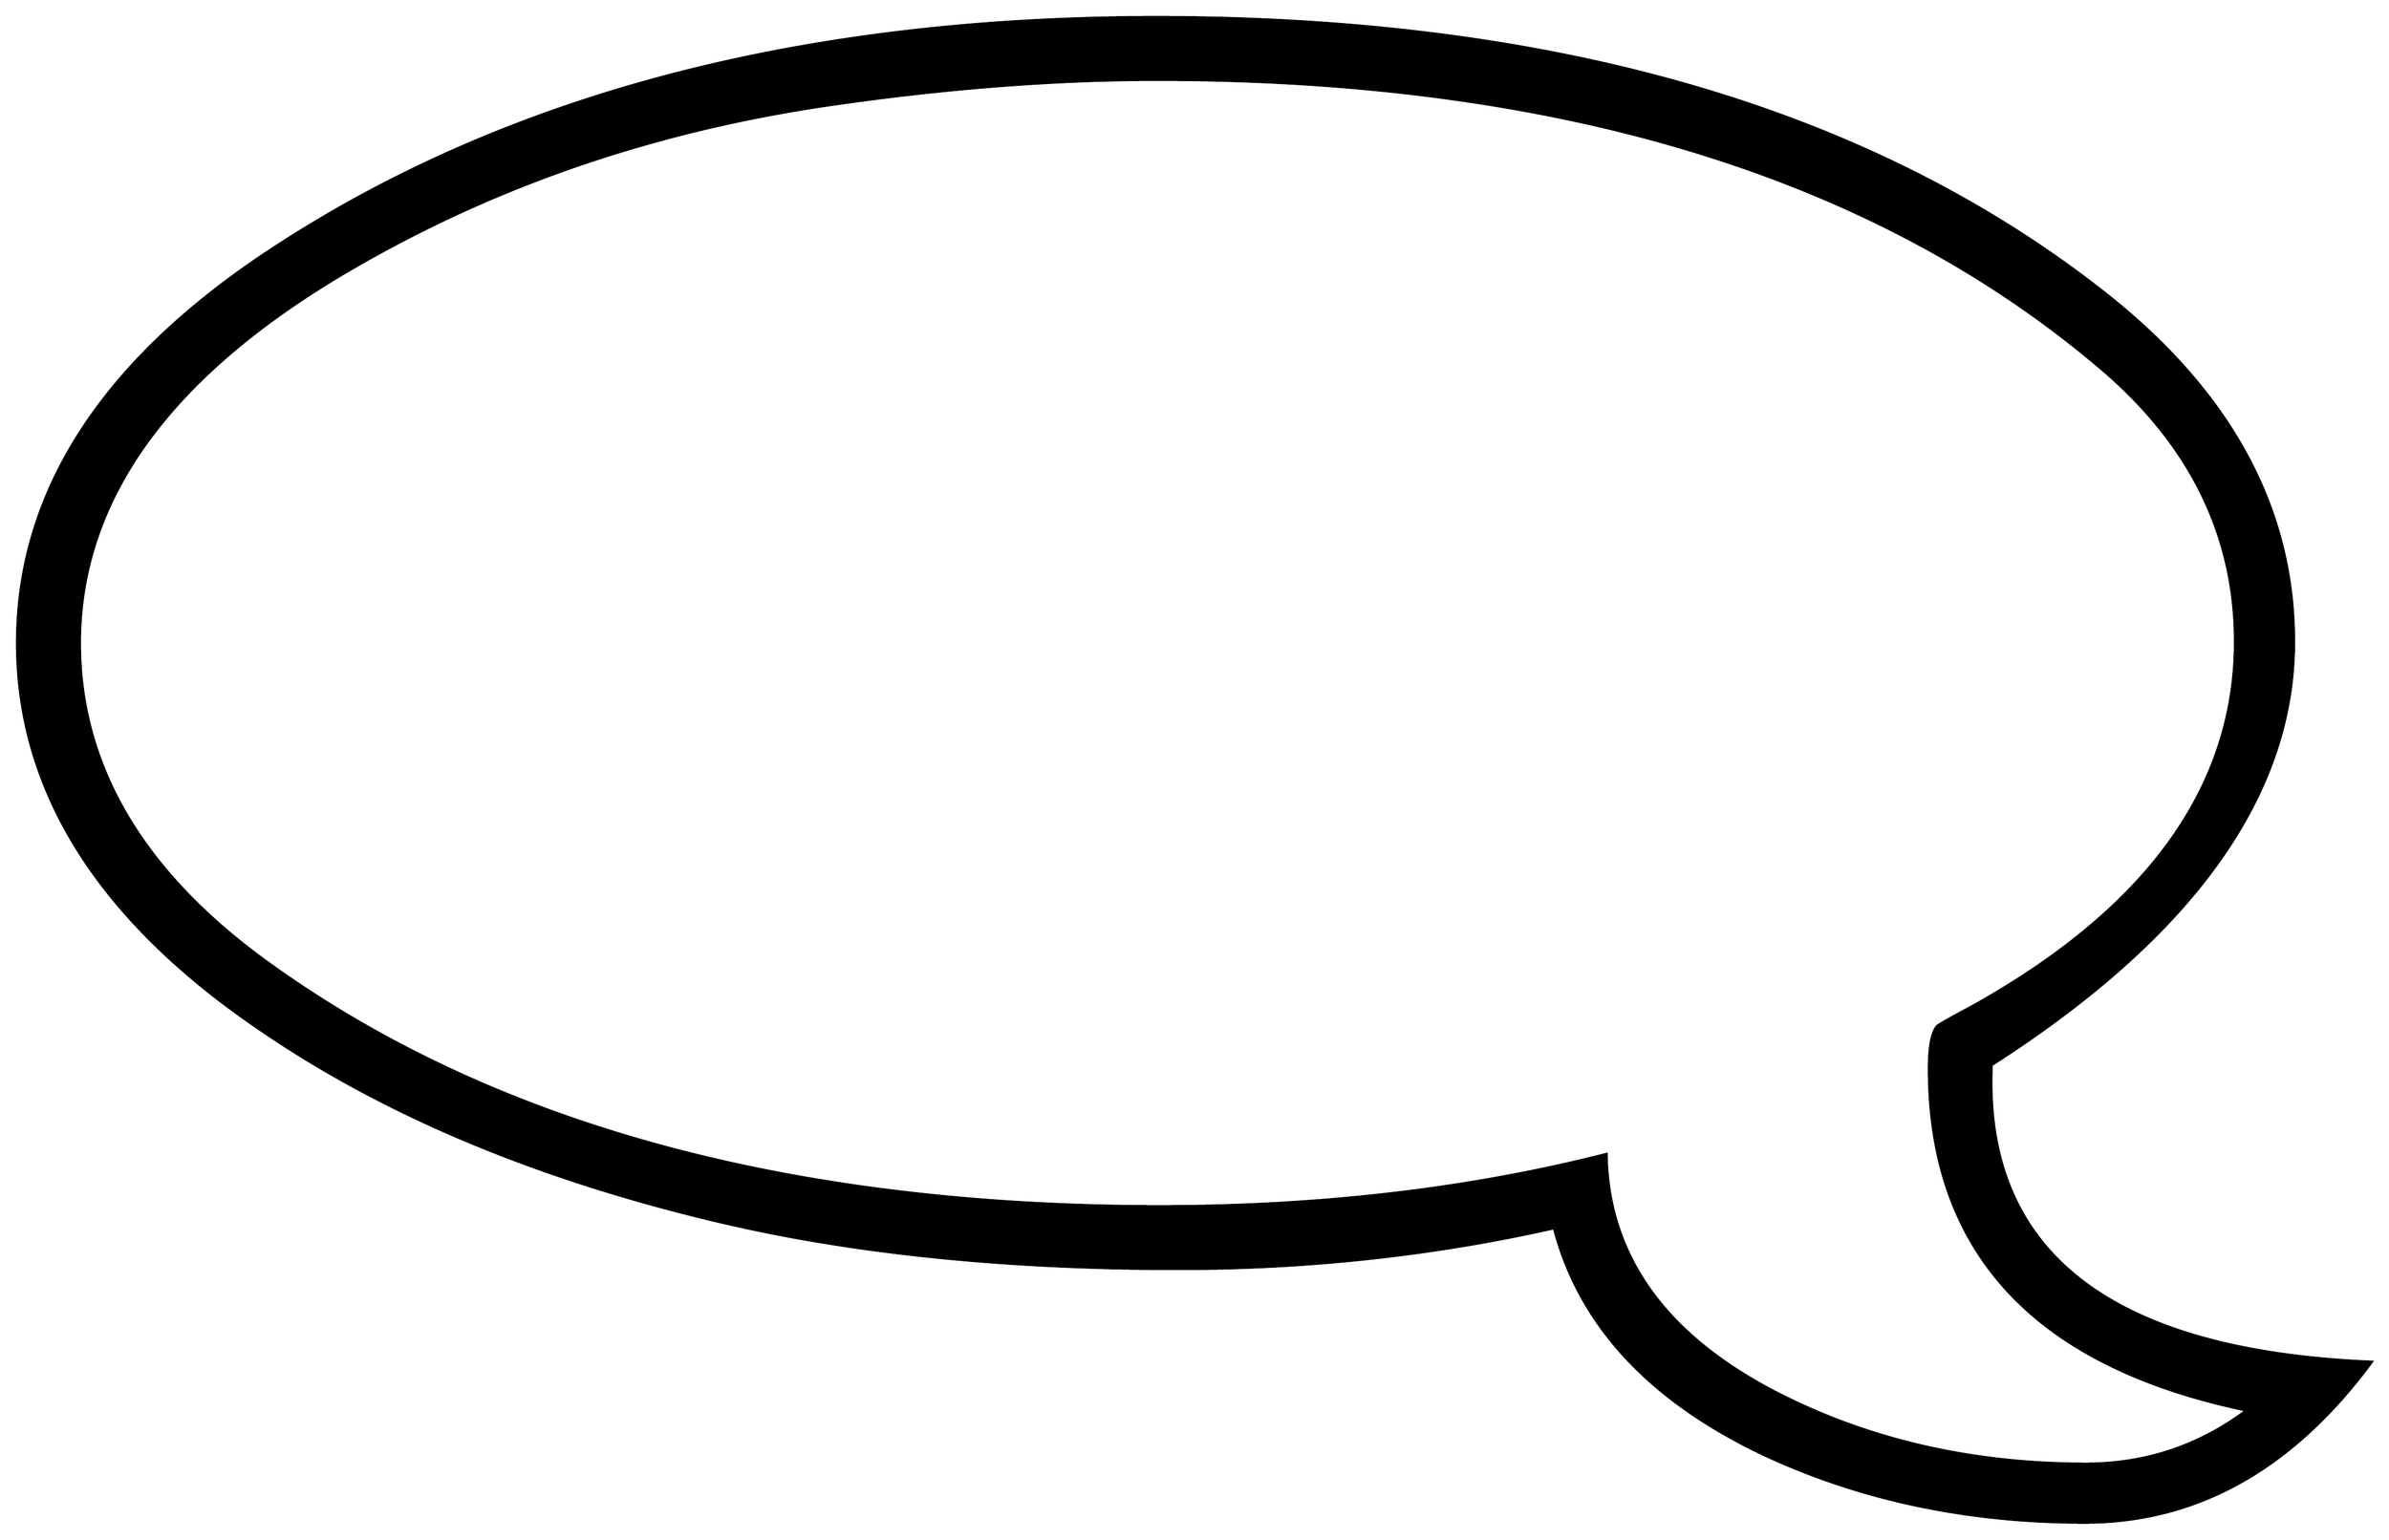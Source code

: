 


\begin{tikzpicture}[y=0.80pt, x=0.80pt, yscale=-1.0, xscale=1.0, inner sep=0pt, outer sep=0pt]
\begin{scope}[shift={(100.0,1714.0)},nonzero rule]
  \path[draw=.,fill=.,line width=1.600pt] (1947.0,-126.0) ..
    controls (1885.0,-42.0) and (1810.0,0.0) .. (1722.0,0.0) ..
    controls (1631.333,0.0) and (1548.333,-17.333) .. (1473.0,-52.0)
    .. controls (1381.667,-94.667) and (1326.0,-154.333) ..
    (1306.0,-231.0) .. controls (1211.333,-209.667) and
    (1113.0,-199.0) .. (1011.0,-199.0) .. controls
    (873.667,-199.0) and (752.333,-211.667) .. (647.0,-237.0) ..
    controls (507.667,-270.333) and (390.0,-319.667) .. (294.0,-385.0)
    .. controls (165.333,-471.667) and (101.0,-573.333) ..
    (101.0,-690.0) .. controls (101.0,-807.333) and (166.0,-909.333)
    .. (296.0,-996.0) .. controls (481.333,-1119.333) and
    (714.0,-1181.0) .. (994.0,-1181.0) .. controls
    (1308.667,-1181.0) and (1557.667,-1108.0) .. (1741.0,-962.0) ..
    controls (1837.667,-884.667) and (1886.0,-794.333) ..
    (1886.0,-691.0) .. controls (1886.0,-571.0) and
    (1807.0,-460.333) .. (1649.0,-359.0) .. controls
    (1642.333,-212.333) and (1741.667,-134.667) .. (1947.0,-126.0) --
    cycle(1849.0,-88.0) .. controls (1683.0,-122.667) and
    (1600.0,-212.0) .. (1600.0,-356.0) .. controls
    (1600.0,-372.667) and (1602.0,-383.667) .. (1606.0,-389.0) ..
    controls (1606.0,-389.667) and (1615.333,-395.0) ..
    (1634.0,-405.0) .. controls (1771.333,-481.667) and
    (1840.0,-577.0) .. (1840.0,-691.0) .. controls
    (1840.0,-775.0) and (1804.333,-847.0) .. (1733.0,-907.0) ..
    controls (1555.667,-1057.0) and (1309.667,-1132.0) ..
    (995.0,-1132.0) .. controls (916.333,-1132.0) and
    (832.667,-1125.667) .. (744.0,-1113.0) .. controls
    (606.667,-1093.667) and (481.667,-1051.667) .. (369.0,-987.0) ..
    controls (223.0,-903.667) and (150.0,-804.667) .. (150.0,-690.0)
    .. controls (150.0,-594.667) and (198.333,-511.667) ..
    (295.0,-441.0) .. controls (471.667,-312.333) and (705.667,-248.0)
    .. (997.0,-248.0) .. controls (1123.0,-248.0) and
    (1239.667,-261.667) .. (1347.0,-289.0) .. controls
    (1348.333,-209.0) and (1393.333,-146.333) .. (1482.0,-101.0) ..
    controls (1554.0,-64.333) and (1634.333,-46.0) .. (1723.0,-46.0)
    .. controls (1769.667,-46.0) and (1811.667,-60.0) ..
    (1849.0,-88.0) -- cycle;
\end{scope}

\end{tikzpicture}

